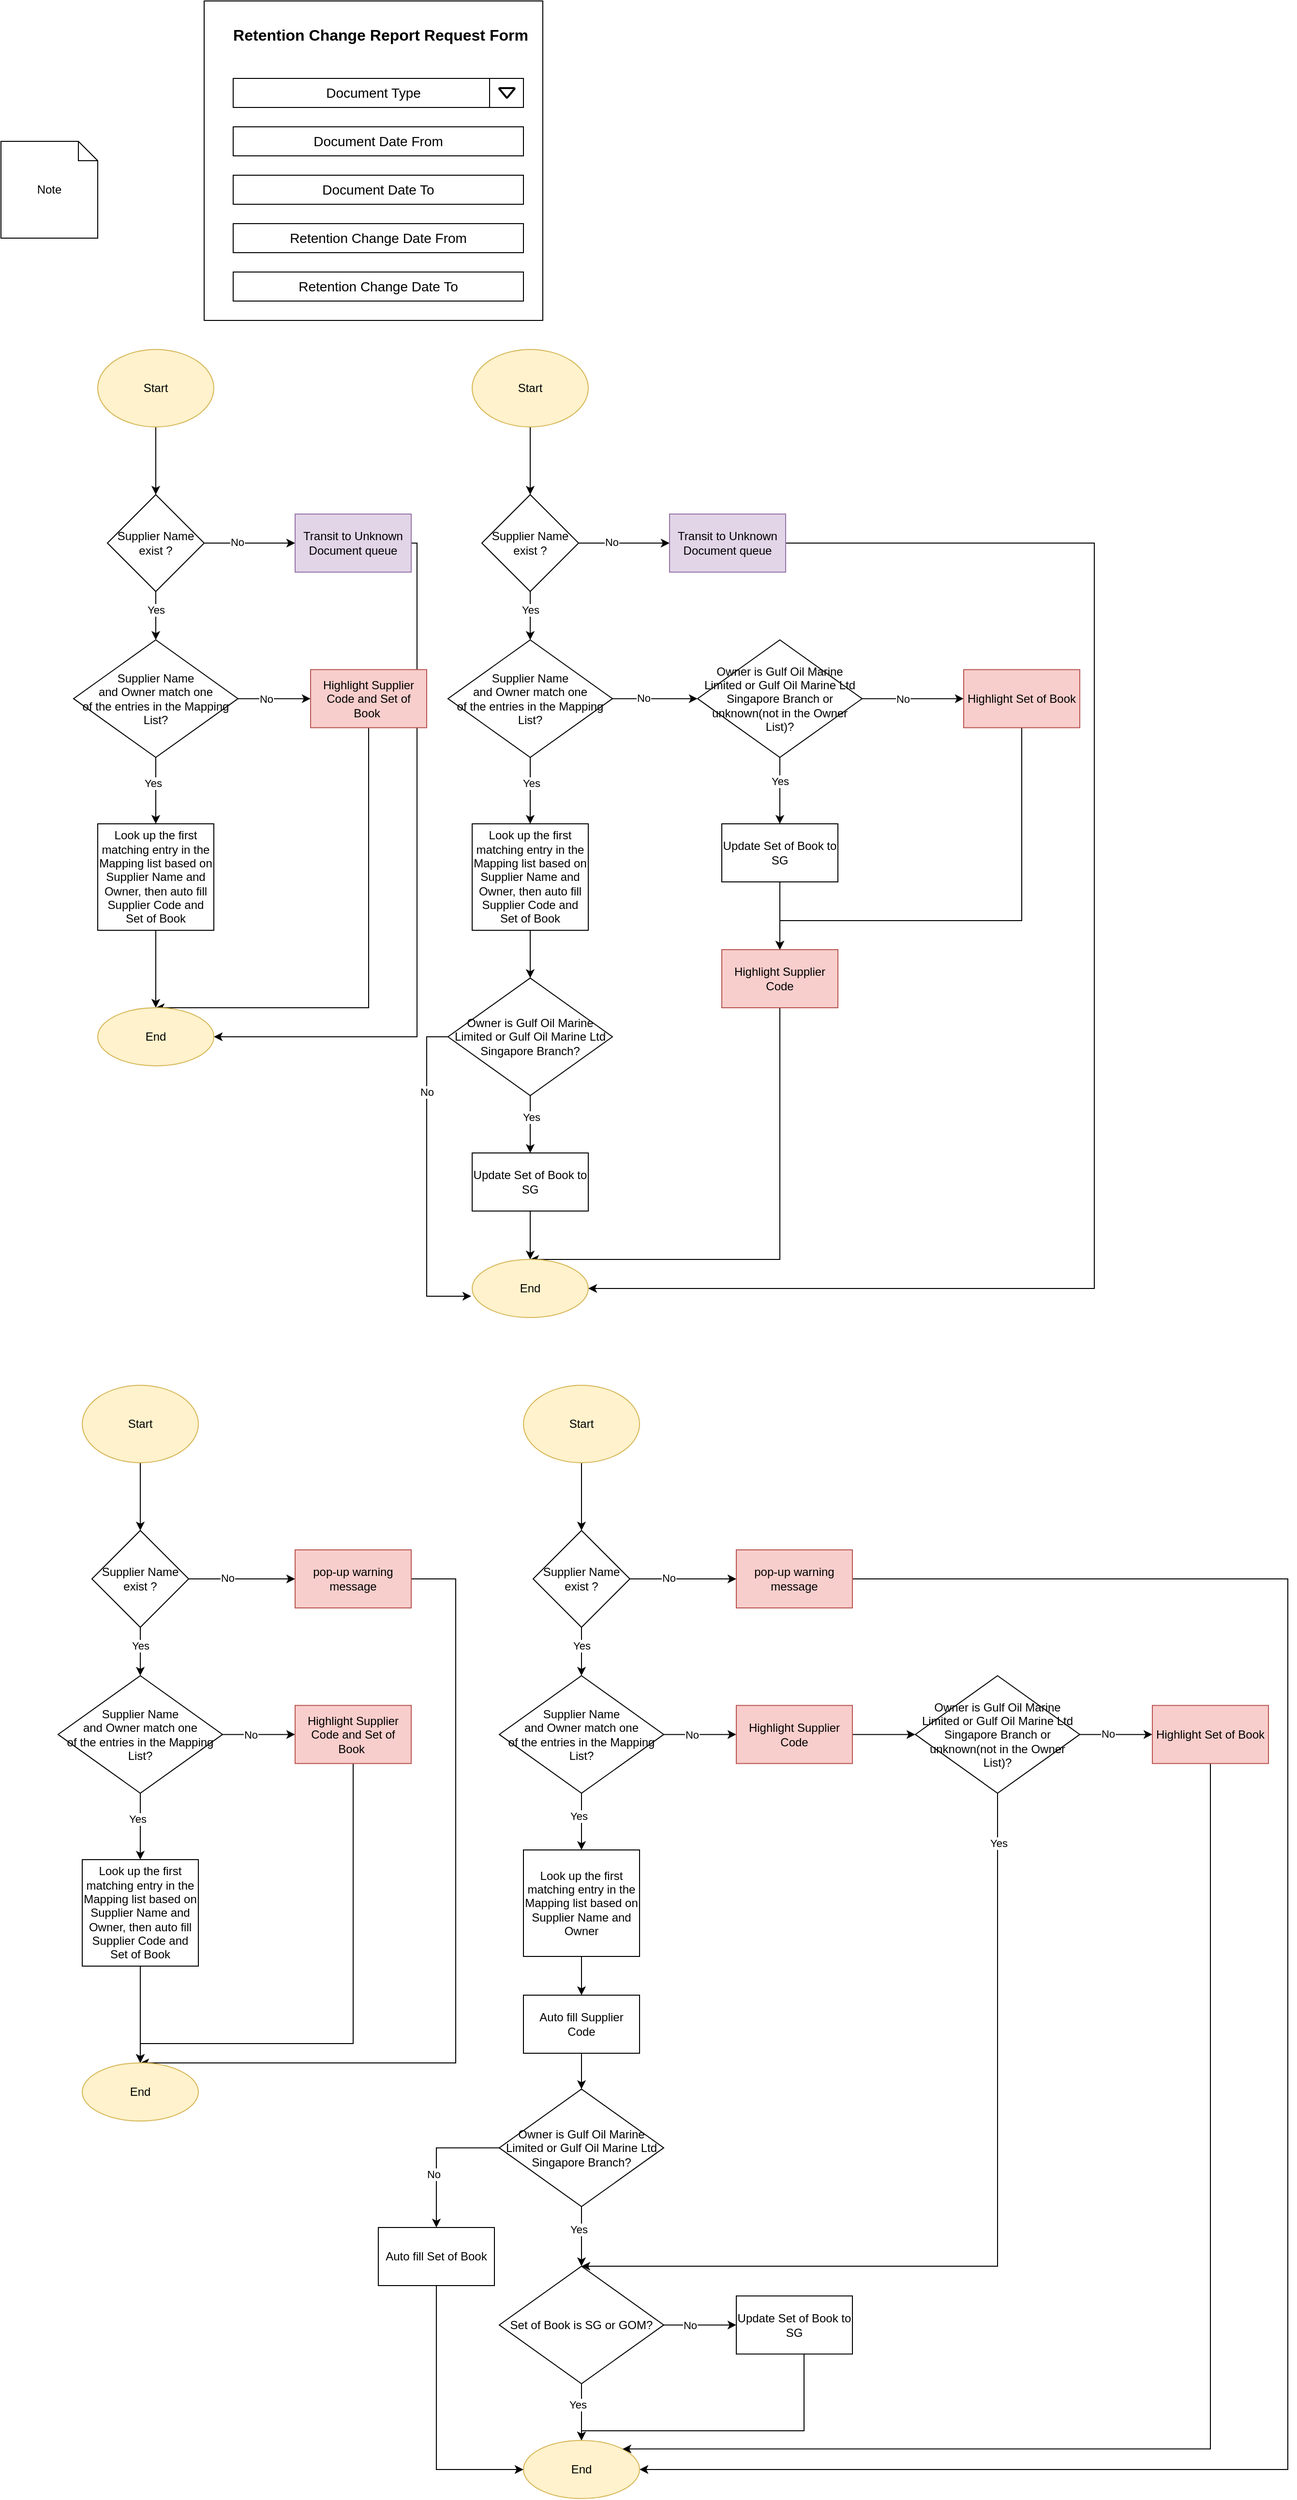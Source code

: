 <mxfile version="17.1.3" type="github">
  <diagram id="17ynz9xK-wG3ZcKPY0hF" name="Page-1">
    <mxGraphModel dx="868" dy="426" grid="1" gridSize="10" guides="1" tooltips="1" connect="1" arrows="1" fold="1" page="1" pageScale="1" pageWidth="827" pageHeight="1169" math="0" shadow="0">
      <root>
        <mxCell id="0" />
        <mxCell id="1" parent="0" />
        <mxCell id="5bHetLIwj-x24RkYb5Xe-1" value="" style="rounded=0;whiteSpace=wrap;html=1;" parent="1" vertex="1">
          <mxGeometry x="210" y="60" width="350" height="330" as="geometry" />
        </mxCell>
        <mxCell id="5bHetLIwj-x24RkYb5Xe-2" value="&lt;b&gt;&lt;font style=&quot;font-size: 16px&quot;&gt;Retention Change Report Request Form&lt;/font&gt;&lt;/b&gt;" style="text;html=1;strokeColor=none;fillColor=none;align=center;verticalAlign=middle;whiteSpace=wrap;rounded=0;" parent="1" vertex="1">
          <mxGeometry x="230" y="80" width="325" height="30" as="geometry" />
        </mxCell>
        <mxCell id="5bHetLIwj-x24RkYb5Xe-5" value="" style="rounded=0;whiteSpace=wrap;html=1;" parent="1" vertex="1">
          <mxGeometry x="240" y="140" width="300" height="30" as="geometry" />
        </mxCell>
        <mxCell id="5bHetLIwj-x24RkYb5Xe-6" value="" style="strokeWidth=2;html=1;shape=mxgraph.flowchart.merge_or_storage;whiteSpace=wrap;" parent="1" vertex="1">
          <mxGeometry x="515" y="150" width="15.84" height="10" as="geometry" />
        </mxCell>
        <mxCell id="5bHetLIwj-x24RkYb5Xe-8" value="Note" style="shape=note;size=20;whiteSpace=wrap;html=1;" parent="1" vertex="1">
          <mxGeometry y="205" width="100" height="100" as="geometry" />
        </mxCell>
        <mxCell id="5bHetLIwj-x24RkYb5Xe-10" value="" style="line;strokeWidth=1;direction=south;html=1;" parent="1" vertex="1">
          <mxGeometry x="500" y="140" width="10" height="30" as="geometry" />
        </mxCell>
        <mxCell id="5bHetLIwj-x24RkYb5Xe-12" value="&lt;font style=&quot;font-size: 14px&quot;&gt;Document Type&lt;/font&gt;" style="text;html=1;strokeColor=none;fillColor=none;align=center;verticalAlign=middle;whiteSpace=wrap;rounded=0;" parent="1" vertex="1">
          <mxGeometry x="325" y="140" width="120" height="30" as="geometry" />
        </mxCell>
        <mxCell id="5bHetLIwj-x24RkYb5Xe-13" value="&lt;font style=&quot;font-size: 14px&quot;&gt;Document Date From&lt;/font&gt;" style="rounded=0;whiteSpace=wrap;html=1;" parent="1" vertex="1">
          <mxGeometry x="240" y="190" width="300" height="30" as="geometry" />
        </mxCell>
        <mxCell id="5bHetLIwj-x24RkYb5Xe-15" value="&lt;font style=&quot;font-size: 14px&quot;&gt;Document Date To&lt;/font&gt;" style="rounded=0;whiteSpace=wrap;html=1;" parent="1" vertex="1">
          <mxGeometry x="240" y="240" width="300" height="30" as="geometry" />
        </mxCell>
        <mxCell id="5bHetLIwj-x24RkYb5Xe-17" value="&lt;font style=&quot;font-size: 14px&quot;&gt;Retention Change Date From&lt;/font&gt;" style="rounded=0;whiteSpace=wrap;html=1;" parent="1" vertex="1">
          <mxGeometry x="240" y="290" width="300" height="30" as="geometry" />
        </mxCell>
        <mxCell id="5bHetLIwj-x24RkYb5Xe-19" value="&lt;font style=&quot;font-size: 14px&quot;&gt;Retention Change Date To&lt;/font&gt;" style="rounded=0;whiteSpace=wrap;html=1;" parent="1" vertex="1">
          <mxGeometry x="240" y="340" width="300" height="30" as="geometry" />
        </mxCell>
        <mxCell id="NEzJr4G5pcf-ht8TO3Kb-11" value="" style="edgeStyle=orthogonalEdgeStyle;rounded=0;orthogonalLoop=1;jettySize=auto;html=1;" edge="1" parent="1" source="NEzJr4G5pcf-ht8TO3Kb-1" target="NEzJr4G5pcf-ht8TO3Kb-10">
          <mxGeometry relative="1" as="geometry" />
        </mxCell>
        <mxCell id="NEzJr4G5pcf-ht8TO3Kb-12" value="No" style="edgeLabel;html=1;align=center;verticalAlign=middle;resizable=0;points=[];" vertex="1" connectable="0" parent="NEzJr4G5pcf-ht8TO3Kb-11">
          <mxGeometry x="-0.277" y="1" relative="1" as="geometry">
            <mxPoint as="offset" />
          </mxGeometry>
        </mxCell>
        <mxCell id="NEzJr4G5pcf-ht8TO3Kb-17" value="" style="edgeStyle=orthogonalEdgeStyle;rounded=0;orthogonalLoop=1;jettySize=auto;html=1;" edge="1" parent="1" source="NEzJr4G5pcf-ht8TO3Kb-1" target="NEzJr4G5pcf-ht8TO3Kb-16">
          <mxGeometry relative="1" as="geometry" />
        </mxCell>
        <mxCell id="NEzJr4G5pcf-ht8TO3Kb-18" value="Yes" style="edgeLabel;html=1;align=center;verticalAlign=middle;resizable=0;points=[];" vertex="1" connectable="0" parent="NEzJr4G5pcf-ht8TO3Kb-17">
          <mxGeometry x="-0.25" relative="1" as="geometry">
            <mxPoint as="offset" />
          </mxGeometry>
        </mxCell>
        <mxCell id="NEzJr4G5pcf-ht8TO3Kb-1" value="Supplier Name exist ?" style="rhombus;whiteSpace=wrap;html=1;" vertex="1" parent="1">
          <mxGeometry x="110" y="570" width="100" height="100" as="geometry" />
        </mxCell>
        <mxCell id="NEzJr4G5pcf-ht8TO3Kb-259" style="edgeStyle=orthogonalEdgeStyle;rounded=0;orthogonalLoop=1;jettySize=auto;html=1;exitX=1;exitY=0.5;exitDx=0;exitDy=0;entryX=1;entryY=0.5;entryDx=0;entryDy=0;" edge="1" parent="1" source="NEzJr4G5pcf-ht8TO3Kb-10" target="NEzJr4G5pcf-ht8TO3Kb-25">
          <mxGeometry relative="1" as="geometry">
            <Array as="points">
              <mxPoint x="430" y="620" />
              <mxPoint x="430" y="1130" />
            </Array>
          </mxGeometry>
        </mxCell>
        <mxCell id="NEzJr4G5pcf-ht8TO3Kb-10" value="Transit to Unknown Document queue" style="whiteSpace=wrap;html=1;fillColor=#e1d5e7;strokeColor=#9673a6;" vertex="1" parent="1">
          <mxGeometry x="304" y="590" width="120" height="60" as="geometry" />
        </mxCell>
        <mxCell id="NEzJr4G5pcf-ht8TO3Kb-14" style="edgeStyle=orthogonalEdgeStyle;rounded=0;orthogonalLoop=1;jettySize=auto;html=1;entryX=0.5;entryY=0;entryDx=0;entryDy=0;" edge="1" parent="1" source="NEzJr4G5pcf-ht8TO3Kb-13" target="NEzJr4G5pcf-ht8TO3Kb-1">
          <mxGeometry relative="1" as="geometry" />
        </mxCell>
        <mxCell id="NEzJr4G5pcf-ht8TO3Kb-13" value="Start" style="ellipse;whiteSpace=wrap;html=1;fillColor=#fff2cc;strokeColor=#d6b656;" vertex="1" parent="1">
          <mxGeometry x="100" y="420" width="120" height="80" as="geometry" />
        </mxCell>
        <mxCell id="NEzJr4G5pcf-ht8TO3Kb-20" value="" style="edgeStyle=orthogonalEdgeStyle;rounded=0;orthogonalLoop=1;jettySize=auto;html=1;" edge="1" parent="1" source="NEzJr4G5pcf-ht8TO3Kb-16" target="NEzJr4G5pcf-ht8TO3Kb-19">
          <mxGeometry relative="1" as="geometry" />
        </mxCell>
        <mxCell id="NEzJr4G5pcf-ht8TO3Kb-21" value="Yes" style="edgeLabel;html=1;align=center;verticalAlign=middle;resizable=0;points=[];" vertex="1" connectable="0" parent="NEzJr4G5pcf-ht8TO3Kb-20">
          <mxGeometry x="-0.22" y="-3" relative="1" as="geometry">
            <mxPoint as="offset" />
          </mxGeometry>
        </mxCell>
        <mxCell id="NEzJr4G5pcf-ht8TO3Kb-23" value="" style="edgeStyle=orthogonalEdgeStyle;rounded=0;orthogonalLoop=1;jettySize=auto;html=1;" edge="1" parent="1" source="NEzJr4G5pcf-ht8TO3Kb-16" target="NEzJr4G5pcf-ht8TO3Kb-22">
          <mxGeometry relative="1" as="geometry" />
        </mxCell>
        <mxCell id="NEzJr4G5pcf-ht8TO3Kb-24" value="No" style="edgeLabel;html=1;align=center;verticalAlign=middle;resizable=0;points=[];" vertex="1" connectable="0" parent="NEzJr4G5pcf-ht8TO3Kb-23">
          <mxGeometry x="-0.244" relative="1" as="geometry">
            <mxPoint as="offset" />
          </mxGeometry>
        </mxCell>
        <mxCell id="NEzJr4G5pcf-ht8TO3Kb-16" value="Supplier Name &lt;br&gt;and Owner match one &lt;br&gt;of the entries in the Mapping List?" style="rhombus;whiteSpace=wrap;html=1;" vertex="1" parent="1">
          <mxGeometry x="75" y="720" width="170" height="121.43" as="geometry" />
        </mxCell>
        <mxCell id="NEzJr4G5pcf-ht8TO3Kb-26" value="" style="edgeStyle=orthogonalEdgeStyle;rounded=0;orthogonalLoop=1;jettySize=auto;html=1;" edge="1" parent="1" source="NEzJr4G5pcf-ht8TO3Kb-19" target="NEzJr4G5pcf-ht8TO3Kb-25">
          <mxGeometry relative="1" as="geometry" />
        </mxCell>
        <mxCell id="NEzJr4G5pcf-ht8TO3Kb-19" value="Look up the first matching entry in the Mapping list based on Supplier Name and Owner, then auto fill Supplier Code and Set of Book" style="whiteSpace=wrap;html=1;" vertex="1" parent="1">
          <mxGeometry x="100" y="910" width="120" height="110" as="geometry" />
        </mxCell>
        <mxCell id="NEzJr4G5pcf-ht8TO3Kb-28" style="edgeStyle=orthogonalEdgeStyle;rounded=0;orthogonalLoop=1;jettySize=auto;html=1;exitX=0.5;exitY=1;exitDx=0;exitDy=0;entryX=0.5;entryY=0;entryDx=0;entryDy=0;" edge="1" parent="1" source="NEzJr4G5pcf-ht8TO3Kb-22" target="NEzJr4G5pcf-ht8TO3Kb-25">
          <mxGeometry relative="1" as="geometry">
            <Array as="points">
              <mxPoint x="380" y="1100" />
            </Array>
          </mxGeometry>
        </mxCell>
        <mxCell id="NEzJr4G5pcf-ht8TO3Kb-22" value="Highlight Supplier Code and Set of Book&amp;nbsp;" style="whiteSpace=wrap;html=1;fillColor=#f8cecc;strokeColor=#b85450;" vertex="1" parent="1">
          <mxGeometry x="320" y="750.71" width="120" height="60" as="geometry" />
        </mxCell>
        <mxCell id="NEzJr4G5pcf-ht8TO3Kb-25" value="End" style="ellipse;whiteSpace=wrap;html=1;fillColor=#fff2cc;strokeColor=#d6b656;" vertex="1" parent="1">
          <mxGeometry x="100" y="1100" width="120" height="60" as="geometry" />
        </mxCell>
        <mxCell id="NEzJr4G5pcf-ht8TO3Kb-66" value="" style="edgeStyle=orthogonalEdgeStyle;rounded=0;orthogonalLoop=1;jettySize=auto;html=1;" edge="1" parent="1" source="NEzJr4G5pcf-ht8TO3Kb-70" target="NEzJr4G5pcf-ht8TO3Kb-72">
          <mxGeometry relative="1" as="geometry" />
        </mxCell>
        <mxCell id="NEzJr4G5pcf-ht8TO3Kb-67" value="No" style="edgeLabel;html=1;align=center;verticalAlign=middle;resizable=0;points=[];" vertex="1" connectable="0" parent="NEzJr4G5pcf-ht8TO3Kb-66">
          <mxGeometry x="-0.277" y="1" relative="1" as="geometry">
            <mxPoint as="offset" />
          </mxGeometry>
        </mxCell>
        <mxCell id="NEzJr4G5pcf-ht8TO3Kb-68" value="" style="edgeStyle=orthogonalEdgeStyle;rounded=0;orthogonalLoop=1;jettySize=auto;html=1;" edge="1" parent="1" source="NEzJr4G5pcf-ht8TO3Kb-70" target="NEzJr4G5pcf-ht8TO3Kb-79">
          <mxGeometry relative="1" as="geometry" />
        </mxCell>
        <mxCell id="NEzJr4G5pcf-ht8TO3Kb-69" value="Yes" style="edgeLabel;html=1;align=center;verticalAlign=middle;resizable=0;points=[];" vertex="1" connectable="0" parent="NEzJr4G5pcf-ht8TO3Kb-68">
          <mxGeometry x="-0.25" relative="1" as="geometry">
            <mxPoint as="offset" />
          </mxGeometry>
        </mxCell>
        <mxCell id="NEzJr4G5pcf-ht8TO3Kb-70" value="Supplier Name exist ?" style="rhombus;whiteSpace=wrap;html=1;" vertex="1" parent="1">
          <mxGeometry x="497" y="570" width="100" height="100" as="geometry" />
        </mxCell>
        <mxCell id="NEzJr4G5pcf-ht8TO3Kb-258" style="edgeStyle=orthogonalEdgeStyle;rounded=0;orthogonalLoop=1;jettySize=auto;html=1;entryX=1;entryY=0.5;entryDx=0;entryDy=0;" edge="1" parent="1" source="NEzJr4G5pcf-ht8TO3Kb-72" target="NEzJr4G5pcf-ht8TO3Kb-118">
          <mxGeometry relative="1" as="geometry">
            <Array as="points">
              <mxPoint x="1130" y="620" />
              <mxPoint x="1130" y="1390" />
            </Array>
          </mxGeometry>
        </mxCell>
        <mxCell id="NEzJr4G5pcf-ht8TO3Kb-72" value="Transit to Unknown Document queue" style="whiteSpace=wrap;html=1;fillColor=#e1d5e7;strokeColor=#9673a6;" vertex="1" parent="1">
          <mxGeometry x="691" y="590" width="120" height="60" as="geometry" />
        </mxCell>
        <mxCell id="NEzJr4G5pcf-ht8TO3Kb-73" style="edgeStyle=orthogonalEdgeStyle;rounded=0;orthogonalLoop=1;jettySize=auto;html=1;entryX=0.5;entryY=0;entryDx=0;entryDy=0;" edge="1" parent="1" source="NEzJr4G5pcf-ht8TO3Kb-74" target="NEzJr4G5pcf-ht8TO3Kb-70">
          <mxGeometry relative="1" as="geometry" />
        </mxCell>
        <mxCell id="NEzJr4G5pcf-ht8TO3Kb-74" value="Start" style="ellipse;whiteSpace=wrap;html=1;fillColor=#fff2cc;strokeColor=#d6b656;" vertex="1" parent="1">
          <mxGeometry x="487" y="420" width="120" height="80" as="geometry" />
        </mxCell>
        <mxCell id="NEzJr4G5pcf-ht8TO3Kb-95" value="" style="edgeStyle=orthogonalEdgeStyle;rounded=0;orthogonalLoop=1;jettySize=auto;html=1;entryX=0.5;entryY=0;entryDx=0;entryDy=0;" edge="1" parent="1" source="NEzJr4G5pcf-ht8TO3Kb-79" target="NEzJr4G5pcf-ht8TO3Kb-97">
          <mxGeometry relative="1" as="geometry">
            <mxPoint x="547" y="899.285" as="targetPoint" />
          </mxGeometry>
        </mxCell>
        <mxCell id="NEzJr4G5pcf-ht8TO3Kb-96" value="Yes" style="edgeLabel;html=1;align=center;verticalAlign=middle;resizable=0;points=[];" vertex="1" connectable="0" parent="NEzJr4G5pcf-ht8TO3Kb-95">
          <mxGeometry x="-0.226" y="1" relative="1" as="geometry">
            <mxPoint as="offset" />
          </mxGeometry>
        </mxCell>
        <mxCell id="NEzJr4G5pcf-ht8TO3Kb-110" value="" style="edgeStyle=orthogonalEdgeStyle;rounded=0;orthogonalLoop=1;jettySize=auto;html=1;" edge="1" parent="1" source="NEzJr4G5pcf-ht8TO3Kb-79" target="NEzJr4G5pcf-ht8TO3Kb-109">
          <mxGeometry relative="1" as="geometry" />
        </mxCell>
        <mxCell id="NEzJr4G5pcf-ht8TO3Kb-111" value="No" style="edgeLabel;html=1;align=center;verticalAlign=middle;resizable=0;points=[];" vertex="1" connectable="0" parent="NEzJr4G5pcf-ht8TO3Kb-110">
          <mxGeometry x="-0.273" y="1" relative="1" as="geometry">
            <mxPoint as="offset" />
          </mxGeometry>
        </mxCell>
        <mxCell id="NEzJr4G5pcf-ht8TO3Kb-79" value="Supplier Name &lt;br&gt;and Owner match one &lt;br&gt;of the entries in the Mapping List?" style="rhombus;whiteSpace=wrap;html=1;" vertex="1" parent="1">
          <mxGeometry x="462" y="720" width="170" height="121.43" as="geometry" />
        </mxCell>
        <mxCell id="NEzJr4G5pcf-ht8TO3Kb-90" style="edgeStyle=orthogonalEdgeStyle;rounded=0;orthogonalLoop=1;jettySize=auto;html=1;exitX=0.5;exitY=1;exitDx=0;exitDy=0;entryX=0.5;entryY=0;entryDx=0;entryDy=0;" edge="1" parent="1" source="NEzJr4G5pcf-ht8TO3Kb-86" target="NEzJr4G5pcf-ht8TO3Kb-89">
          <mxGeometry relative="1" as="geometry" />
        </mxCell>
        <mxCell id="NEzJr4G5pcf-ht8TO3Kb-252" value="Yes" style="edgeLabel;html=1;align=center;verticalAlign=middle;resizable=0;points=[];" vertex="1" connectable="0" parent="NEzJr4G5pcf-ht8TO3Kb-90">
          <mxGeometry x="-0.238" y="1" relative="1" as="geometry">
            <mxPoint as="offset" />
          </mxGeometry>
        </mxCell>
        <mxCell id="NEzJr4G5pcf-ht8TO3Kb-256" style="edgeStyle=orthogonalEdgeStyle;rounded=0;orthogonalLoop=1;jettySize=auto;html=1;entryX=-0.008;entryY=0.633;entryDx=0;entryDy=0;entryPerimeter=0;" edge="1" parent="1" source="NEzJr4G5pcf-ht8TO3Kb-86" target="NEzJr4G5pcf-ht8TO3Kb-118">
          <mxGeometry relative="1" as="geometry">
            <Array as="points">
              <mxPoint x="440" y="1130" />
              <mxPoint x="440" y="1398" />
            </Array>
          </mxGeometry>
        </mxCell>
        <mxCell id="NEzJr4G5pcf-ht8TO3Kb-257" value="No" style="edgeLabel;html=1;align=center;verticalAlign=middle;resizable=0;points=[];" vertex="1" connectable="0" parent="NEzJr4G5pcf-ht8TO3Kb-256">
          <mxGeometry x="-0.53" relative="1" as="geometry">
            <mxPoint as="offset" />
          </mxGeometry>
        </mxCell>
        <mxCell id="NEzJr4G5pcf-ht8TO3Kb-86" value="Owner is Gulf Oil Marine Limited or Gulf Oil Marine Ltd Singapore Branch?" style="rhombus;whiteSpace=wrap;html=1;" vertex="1" parent="1">
          <mxGeometry x="462" y="1069.29" width="170" height="121.43" as="geometry" />
        </mxCell>
        <mxCell id="NEzJr4G5pcf-ht8TO3Kb-119" style="edgeStyle=orthogonalEdgeStyle;rounded=0;orthogonalLoop=1;jettySize=auto;html=1;entryX=0.5;entryY=0;entryDx=0;entryDy=0;" edge="1" parent="1" source="NEzJr4G5pcf-ht8TO3Kb-89" target="NEzJr4G5pcf-ht8TO3Kb-118">
          <mxGeometry relative="1" as="geometry" />
        </mxCell>
        <mxCell id="NEzJr4G5pcf-ht8TO3Kb-89" value="Update Set of Book to SG" style="rounded=0;whiteSpace=wrap;html=1;" vertex="1" parent="1">
          <mxGeometry x="487" y="1250" width="120" height="60" as="geometry" />
        </mxCell>
        <mxCell id="NEzJr4G5pcf-ht8TO3Kb-98" style="edgeStyle=orthogonalEdgeStyle;rounded=0;orthogonalLoop=1;jettySize=auto;html=1;exitX=0.5;exitY=1;exitDx=0;exitDy=0;entryX=0.5;entryY=0;entryDx=0;entryDy=0;" edge="1" parent="1" source="NEzJr4G5pcf-ht8TO3Kb-97" target="NEzJr4G5pcf-ht8TO3Kb-86">
          <mxGeometry relative="1" as="geometry" />
        </mxCell>
        <mxCell id="NEzJr4G5pcf-ht8TO3Kb-97" value="Look up the first matching entry in the Mapping list based on Supplier Name and Owner, then auto fill Supplier Code and Set of Book" style="whiteSpace=wrap;html=1;" vertex="1" parent="1">
          <mxGeometry x="487" y="910" width="120" height="110" as="geometry" />
        </mxCell>
        <mxCell id="NEzJr4G5pcf-ht8TO3Kb-115" value="" style="edgeStyle=orthogonalEdgeStyle;rounded=0;orthogonalLoop=1;jettySize=auto;html=1;" edge="1" parent="1" source="NEzJr4G5pcf-ht8TO3Kb-109" target="NEzJr4G5pcf-ht8TO3Kb-114">
          <mxGeometry relative="1" as="geometry" />
        </mxCell>
        <mxCell id="NEzJr4G5pcf-ht8TO3Kb-116" value="Yes" style="edgeLabel;html=1;align=center;verticalAlign=middle;resizable=0;points=[];" vertex="1" connectable="0" parent="NEzJr4G5pcf-ht8TO3Kb-115">
          <mxGeometry x="-0.304" relative="1" as="geometry">
            <mxPoint as="offset" />
          </mxGeometry>
        </mxCell>
        <mxCell id="NEzJr4G5pcf-ht8TO3Kb-123" value="" style="edgeStyle=orthogonalEdgeStyle;rounded=0;orthogonalLoop=1;jettySize=auto;html=1;" edge="1" parent="1" source="NEzJr4G5pcf-ht8TO3Kb-109" target="NEzJr4G5pcf-ht8TO3Kb-122">
          <mxGeometry relative="1" as="geometry" />
        </mxCell>
        <mxCell id="NEzJr4G5pcf-ht8TO3Kb-124" value="No" style="edgeLabel;html=1;align=center;verticalAlign=middle;resizable=0;points=[];" vertex="1" connectable="0" parent="NEzJr4G5pcf-ht8TO3Kb-123">
          <mxGeometry x="-0.2" relative="1" as="geometry">
            <mxPoint as="offset" />
          </mxGeometry>
        </mxCell>
        <mxCell id="NEzJr4G5pcf-ht8TO3Kb-109" value="Owner is Gulf Oil Marine Limited or Gulf Oil Marine Ltd Singapore Branch or unknown(not in the Owner List)?" style="rhombus;whiteSpace=wrap;html=1;" vertex="1" parent="1">
          <mxGeometry x="720" y="720" width="170" height="121.43" as="geometry" />
        </mxCell>
        <mxCell id="NEzJr4G5pcf-ht8TO3Kb-120" style="edgeStyle=orthogonalEdgeStyle;rounded=0;orthogonalLoop=1;jettySize=auto;html=1;entryX=0.5;entryY=0;entryDx=0;entryDy=0;" edge="1" parent="1" source="NEzJr4G5pcf-ht8TO3Kb-114" target="NEzJr4G5pcf-ht8TO3Kb-117">
          <mxGeometry relative="1" as="geometry" />
        </mxCell>
        <mxCell id="NEzJr4G5pcf-ht8TO3Kb-114" value="&lt;span&gt;Update Set of Book to SG&lt;/span&gt;" style="whiteSpace=wrap;html=1;" vertex="1" parent="1">
          <mxGeometry x="745" y="909.995" width="120" height="60" as="geometry" />
        </mxCell>
        <mxCell id="NEzJr4G5pcf-ht8TO3Kb-121" style="edgeStyle=orthogonalEdgeStyle;rounded=0;orthogonalLoop=1;jettySize=auto;html=1;exitX=0.5;exitY=1;exitDx=0;exitDy=0;entryX=0.5;entryY=0;entryDx=0;entryDy=0;" edge="1" parent="1" source="NEzJr4G5pcf-ht8TO3Kb-117" target="NEzJr4G5pcf-ht8TO3Kb-118">
          <mxGeometry relative="1" as="geometry">
            <Array as="points">
              <mxPoint x="805" y="1360" />
            </Array>
          </mxGeometry>
        </mxCell>
        <mxCell id="NEzJr4G5pcf-ht8TO3Kb-117" value="Highlight Supplier Code" style="whiteSpace=wrap;html=1;fillColor=#f8cecc;strokeColor=#b85450;" vertex="1" parent="1">
          <mxGeometry x="745" y="1040" width="120" height="60" as="geometry" />
        </mxCell>
        <mxCell id="NEzJr4G5pcf-ht8TO3Kb-118" value="End" style="ellipse;whiteSpace=wrap;html=1;fillColor=#fff2cc;strokeColor=#d6b656;" vertex="1" parent="1">
          <mxGeometry x="487" y="1360" width="120" height="60" as="geometry" />
        </mxCell>
        <mxCell id="NEzJr4G5pcf-ht8TO3Kb-125" style="edgeStyle=orthogonalEdgeStyle;rounded=0;orthogonalLoop=1;jettySize=auto;html=1;entryX=0.5;entryY=0;entryDx=0;entryDy=0;" edge="1" parent="1" source="NEzJr4G5pcf-ht8TO3Kb-122" target="NEzJr4G5pcf-ht8TO3Kb-117">
          <mxGeometry relative="1" as="geometry">
            <Array as="points">
              <mxPoint x="1055" y="1010" />
              <mxPoint x="805" y="1010" />
            </Array>
          </mxGeometry>
        </mxCell>
        <mxCell id="NEzJr4G5pcf-ht8TO3Kb-122" value="&lt;span&gt;Highlight Set of Book&lt;/span&gt;" style="whiteSpace=wrap;html=1;fillColor=#f8cecc;strokeColor=#b85450;" vertex="1" parent="1">
          <mxGeometry x="995" y="750.715" width="120" height="60" as="geometry" />
        </mxCell>
        <mxCell id="NEzJr4G5pcf-ht8TO3Kb-145" value="" style="edgeStyle=orthogonalEdgeStyle;rounded=0;orthogonalLoop=1;jettySize=auto;html=1;" edge="1" parent="1" source="NEzJr4G5pcf-ht8TO3Kb-149" target="NEzJr4G5pcf-ht8TO3Kb-151">
          <mxGeometry relative="1" as="geometry" />
        </mxCell>
        <mxCell id="NEzJr4G5pcf-ht8TO3Kb-146" value="No" style="edgeLabel;html=1;align=center;verticalAlign=middle;resizable=0;points=[];" vertex="1" connectable="0" parent="NEzJr4G5pcf-ht8TO3Kb-145">
          <mxGeometry x="-0.277" y="1" relative="1" as="geometry">
            <mxPoint as="offset" />
          </mxGeometry>
        </mxCell>
        <mxCell id="NEzJr4G5pcf-ht8TO3Kb-147" value="" style="edgeStyle=orthogonalEdgeStyle;rounded=0;orthogonalLoop=1;jettySize=auto;html=1;" edge="1" parent="1" source="NEzJr4G5pcf-ht8TO3Kb-149" target="NEzJr4G5pcf-ht8TO3Kb-158">
          <mxGeometry relative="1" as="geometry" />
        </mxCell>
        <mxCell id="NEzJr4G5pcf-ht8TO3Kb-148" value="Yes" style="edgeLabel;html=1;align=center;verticalAlign=middle;resizable=0;points=[];" vertex="1" connectable="0" parent="NEzJr4G5pcf-ht8TO3Kb-147">
          <mxGeometry x="-0.25" relative="1" as="geometry">
            <mxPoint as="offset" />
          </mxGeometry>
        </mxCell>
        <mxCell id="NEzJr4G5pcf-ht8TO3Kb-149" value="Supplier Name exist ?" style="rhombus;whiteSpace=wrap;html=1;" vertex="1" parent="1">
          <mxGeometry x="94" y="1640" width="100" height="100" as="geometry" />
        </mxCell>
        <mxCell id="NEzJr4G5pcf-ht8TO3Kb-165" style="edgeStyle=orthogonalEdgeStyle;rounded=0;orthogonalLoop=1;jettySize=auto;html=1;exitX=1;exitY=0.5;exitDx=0;exitDy=0;entryX=0.5;entryY=0;entryDx=0;entryDy=0;" edge="1" parent="1" source="NEzJr4G5pcf-ht8TO3Kb-151" target="NEzJr4G5pcf-ht8TO3Kb-163">
          <mxGeometry relative="1" as="geometry">
            <Array as="points">
              <mxPoint x="470" y="1690" />
              <mxPoint x="470" y="2190" />
            </Array>
          </mxGeometry>
        </mxCell>
        <mxCell id="NEzJr4G5pcf-ht8TO3Kb-151" value="pop-up warning message" style="whiteSpace=wrap;html=1;fillColor=#f8cecc;strokeColor=#b85450;" vertex="1" parent="1">
          <mxGeometry x="304" y="1660" width="120" height="60" as="geometry" />
        </mxCell>
        <mxCell id="NEzJr4G5pcf-ht8TO3Kb-152" style="edgeStyle=orthogonalEdgeStyle;rounded=0;orthogonalLoop=1;jettySize=auto;html=1;entryX=0.5;entryY=0;entryDx=0;entryDy=0;" edge="1" parent="1" source="NEzJr4G5pcf-ht8TO3Kb-153" target="NEzJr4G5pcf-ht8TO3Kb-149">
          <mxGeometry relative="1" as="geometry" />
        </mxCell>
        <mxCell id="NEzJr4G5pcf-ht8TO3Kb-153" value="Start" style="ellipse;whiteSpace=wrap;html=1;fillColor=#fff2cc;strokeColor=#d6b656;" vertex="1" parent="1">
          <mxGeometry x="84" y="1490" width="120" height="80" as="geometry" />
        </mxCell>
        <mxCell id="NEzJr4G5pcf-ht8TO3Kb-154" value="" style="edgeStyle=orthogonalEdgeStyle;rounded=0;orthogonalLoop=1;jettySize=auto;html=1;" edge="1" parent="1" source="NEzJr4G5pcf-ht8TO3Kb-158" target="NEzJr4G5pcf-ht8TO3Kb-160">
          <mxGeometry relative="1" as="geometry" />
        </mxCell>
        <mxCell id="NEzJr4G5pcf-ht8TO3Kb-155" value="Yes" style="edgeLabel;html=1;align=center;verticalAlign=middle;resizable=0;points=[];" vertex="1" connectable="0" parent="NEzJr4G5pcf-ht8TO3Kb-154">
          <mxGeometry x="-0.22" y="-3" relative="1" as="geometry">
            <mxPoint as="offset" />
          </mxGeometry>
        </mxCell>
        <mxCell id="NEzJr4G5pcf-ht8TO3Kb-156" value="" style="edgeStyle=orthogonalEdgeStyle;rounded=0;orthogonalLoop=1;jettySize=auto;html=1;" edge="1" parent="1" source="NEzJr4G5pcf-ht8TO3Kb-158" target="NEzJr4G5pcf-ht8TO3Kb-162">
          <mxGeometry relative="1" as="geometry" />
        </mxCell>
        <mxCell id="NEzJr4G5pcf-ht8TO3Kb-157" value="No" style="edgeLabel;html=1;align=center;verticalAlign=middle;resizable=0;points=[];" vertex="1" connectable="0" parent="NEzJr4G5pcf-ht8TO3Kb-156">
          <mxGeometry x="-0.244" relative="1" as="geometry">
            <mxPoint as="offset" />
          </mxGeometry>
        </mxCell>
        <mxCell id="NEzJr4G5pcf-ht8TO3Kb-158" value="Supplier Name &lt;br&gt;and Owner match one &lt;br&gt;of the entries in the Mapping List?" style="rhombus;whiteSpace=wrap;html=1;" vertex="1" parent="1">
          <mxGeometry x="59" y="1790" width="170" height="121.43" as="geometry" />
        </mxCell>
        <mxCell id="NEzJr4G5pcf-ht8TO3Kb-159" value="" style="edgeStyle=orthogonalEdgeStyle;rounded=0;orthogonalLoop=1;jettySize=auto;html=1;" edge="1" parent="1" source="NEzJr4G5pcf-ht8TO3Kb-160" target="NEzJr4G5pcf-ht8TO3Kb-163">
          <mxGeometry relative="1" as="geometry" />
        </mxCell>
        <mxCell id="NEzJr4G5pcf-ht8TO3Kb-160" value="Look up the first matching entry in the Mapping list based on Supplier Name and Owner, then auto fill Supplier Code and Set of Book" style="whiteSpace=wrap;html=1;" vertex="1" parent="1">
          <mxGeometry x="84" y="1980" width="120" height="110" as="geometry" />
        </mxCell>
        <mxCell id="NEzJr4G5pcf-ht8TO3Kb-161" style="edgeStyle=orthogonalEdgeStyle;rounded=0;orthogonalLoop=1;jettySize=auto;html=1;exitX=0.5;exitY=1;exitDx=0;exitDy=0;entryX=0.5;entryY=0;entryDx=0;entryDy=0;" edge="1" parent="1" source="NEzJr4G5pcf-ht8TO3Kb-162" target="NEzJr4G5pcf-ht8TO3Kb-163">
          <mxGeometry relative="1" as="geometry">
            <Array as="points">
              <mxPoint x="364" y="2170" />
              <mxPoint x="144" y="2170" />
            </Array>
          </mxGeometry>
        </mxCell>
        <mxCell id="NEzJr4G5pcf-ht8TO3Kb-162" value="Highlight Supplier Code and Set of Book&amp;nbsp;" style="whiteSpace=wrap;html=1;fillColor=#f8cecc;strokeColor=#b85450;" vertex="1" parent="1">
          <mxGeometry x="304" y="1820.71" width="120" height="60" as="geometry" />
        </mxCell>
        <mxCell id="NEzJr4G5pcf-ht8TO3Kb-163" value="End" style="ellipse;whiteSpace=wrap;html=1;fillColor=#fff2cc;strokeColor=#d6b656;" vertex="1" parent="1">
          <mxGeometry x="84" y="2190" width="120" height="60" as="geometry" />
        </mxCell>
        <mxCell id="NEzJr4G5pcf-ht8TO3Kb-185" value="" style="edgeStyle=orthogonalEdgeStyle;rounded=0;orthogonalLoop=1;jettySize=auto;html=1;" edge="1" parent="1" source="NEzJr4G5pcf-ht8TO3Kb-189" target="NEzJr4G5pcf-ht8TO3Kb-191">
          <mxGeometry relative="1" as="geometry" />
        </mxCell>
        <mxCell id="NEzJr4G5pcf-ht8TO3Kb-186" value="No" style="edgeLabel;html=1;align=center;verticalAlign=middle;resizable=0;points=[];" vertex="1" connectable="0" parent="NEzJr4G5pcf-ht8TO3Kb-185">
          <mxGeometry x="-0.277" y="1" relative="1" as="geometry">
            <mxPoint as="offset" />
          </mxGeometry>
        </mxCell>
        <mxCell id="NEzJr4G5pcf-ht8TO3Kb-187" value="" style="edgeStyle=orthogonalEdgeStyle;rounded=0;orthogonalLoop=1;jettySize=auto;html=1;" edge="1" parent="1" source="NEzJr4G5pcf-ht8TO3Kb-189" target="NEzJr4G5pcf-ht8TO3Kb-198">
          <mxGeometry relative="1" as="geometry" />
        </mxCell>
        <mxCell id="NEzJr4G5pcf-ht8TO3Kb-188" value="Yes" style="edgeLabel;html=1;align=center;verticalAlign=middle;resizable=0;points=[];" vertex="1" connectable="0" parent="NEzJr4G5pcf-ht8TO3Kb-187">
          <mxGeometry x="-0.25" relative="1" as="geometry">
            <mxPoint as="offset" />
          </mxGeometry>
        </mxCell>
        <mxCell id="NEzJr4G5pcf-ht8TO3Kb-189" value="Supplier Name exist ?" style="rhombus;whiteSpace=wrap;html=1;" vertex="1" parent="1">
          <mxGeometry x="550" y="1640" width="100" height="100" as="geometry" />
        </mxCell>
        <mxCell id="NEzJr4G5pcf-ht8TO3Kb-251" style="edgeStyle=orthogonalEdgeStyle;rounded=0;orthogonalLoop=1;jettySize=auto;html=1;entryX=1;entryY=0.5;entryDx=0;entryDy=0;" edge="1" parent="1" source="NEzJr4G5pcf-ht8TO3Kb-191" target="NEzJr4G5pcf-ht8TO3Kb-242">
          <mxGeometry relative="1" as="geometry">
            <Array as="points">
              <mxPoint x="1330" y="1690" />
              <mxPoint x="1330" y="2610" />
            </Array>
          </mxGeometry>
        </mxCell>
        <mxCell id="NEzJr4G5pcf-ht8TO3Kb-191" value="pop-up warning message" style="whiteSpace=wrap;html=1;fillColor=#f8cecc;strokeColor=#b85450;" vertex="1" parent="1">
          <mxGeometry x="760" y="1660" width="120" height="60" as="geometry" />
        </mxCell>
        <mxCell id="NEzJr4G5pcf-ht8TO3Kb-192" style="edgeStyle=orthogonalEdgeStyle;rounded=0;orthogonalLoop=1;jettySize=auto;html=1;entryX=0.5;entryY=0;entryDx=0;entryDy=0;" edge="1" parent="1" source="NEzJr4G5pcf-ht8TO3Kb-193" target="NEzJr4G5pcf-ht8TO3Kb-189">
          <mxGeometry relative="1" as="geometry" />
        </mxCell>
        <mxCell id="NEzJr4G5pcf-ht8TO3Kb-193" value="Start" style="ellipse;whiteSpace=wrap;html=1;fillColor=#fff2cc;strokeColor=#d6b656;" vertex="1" parent="1">
          <mxGeometry x="540" y="1490" width="120" height="80" as="geometry" />
        </mxCell>
        <mxCell id="NEzJr4G5pcf-ht8TO3Kb-194" value="" style="edgeStyle=orthogonalEdgeStyle;rounded=0;orthogonalLoop=1;jettySize=auto;html=1;" edge="1" parent="1" source="NEzJr4G5pcf-ht8TO3Kb-198" target="NEzJr4G5pcf-ht8TO3Kb-200">
          <mxGeometry relative="1" as="geometry" />
        </mxCell>
        <mxCell id="NEzJr4G5pcf-ht8TO3Kb-195" value="Yes" style="edgeLabel;html=1;align=center;verticalAlign=middle;resizable=0;points=[];" vertex="1" connectable="0" parent="NEzJr4G5pcf-ht8TO3Kb-194">
          <mxGeometry x="-0.22" y="-3" relative="1" as="geometry">
            <mxPoint as="offset" />
          </mxGeometry>
        </mxCell>
        <mxCell id="NEzJr4G5pcf-ht8TO3Kb-196" value="" style="edgeStyle=orthogonalEdgeStyle;rounded=0;orthogonalLoop=1;jettySize=auto;html=1;entryX=0;entryY=0.5;entryDx=0;entryDy=0;" edge="1" parent="1" source="NEzJr4G5pcf-ht8TO3Kb-198" target="NEzJr4G5pcf-ht8TO3Kb-243">
          <mxGeometry relative="1" as="geometry">
            <mxPoint x="780" y="1850.705" as="targetPoint" />
          </mxGeometry>
        </mxCell>
        <mxCell id="NEzJr4G5pcf-ht8TO3Kb-197" value="No" style="edgeLabel;html=1;align=center;verticalAlign=middle;resizable=0;points=[];" vertex="1" connectable="0" parent="NEzJr4G5pcf-ht8TO3Kb-196">
          <mxGeometry x="-0.244" relative="1" as="geometry">
            <mxPoint as="offset" />
          </mxGeometry>
        </mxCell>
        <mxCell id="NEzJr4G5pcf-ht8TO3Kb-198" value="Supplier Name &lt;br&gt;and Owner match one &lt;br&gt;of the entries in the Mapping List?" style="rhombus;whiteSpace=wrap;html=1;" vertex="1" parent="1">
          <mxGeometry x="515" y="1790" width="170" height="121.43" as="geometry" />
        </mxCell>
        <mxCell id="NEzJr4G5pcf-ht8TO3Kb-240" style="edgeStyle=orthogonalEdgeStyle;rounded=0;orthogonalLoop=1;jettySize=auto;html=1;entryX=0.5;entryY=0;entryDx=0;entryDy=0;" edge="1" parent="1" source="NEzJr4G5pcf-ht8TO3Kb-200" target="NEzJr4G5pcf-ht8TO3Kb-239">
          <mxGeometry relative="1" as="geometry" />
        </mxCell>
        <mxCell id="NEzJr4G5pcf-ht8TO3Kb-200" value="Look up the first matching entry in the Mapping list based on Supplier Name and Owner" style="whiteSpace=wrap;html=1;" vertex="1" parent="1">
          <mxGeometry x="540" y="1970" width="120" height="110" as="geometry" />
        </mxCell>
        <mxCell id="NEzJr4G5pcf-ht8TO3Kb-217" value="" style="edgeStyle=orthogonalEdgeStyle;rounded=0;orthogonalLoop=1;jettySize=auto;html=1;" edge="1" parent="1" source="NEzJr4G5pcf-ht8TO3Kb-212" target="NEzJr4G5pcf-ht8TO3Kb-216">
          <mxGeometry relative="1" as="geometry" />
        </mxCell>
        <mxCell id="NEzJr4G5pcf-ht8TO3Kb-229" value="Yes" style="edgeLabel;html=1;align=center;verticalAlign=middle;resizable=0;points=[];" vertex="1" connectable="0" parent="NEzJr4G5pcf-ht8TO3Kb-217">
          <mxGeometry x="-0.234" y="-3" relative="1" as="geometry">
            <mxPoint as="offset" />
          </mxGeometry>
        </mxCell>
        <mxCell id="NEzJr4G5pcf-ht8TO3Kb-262" style="edgeStyle=orthogonalEdgeStyle;rounded=0;orthogonalLoop=1;jettySize=auto;html=1;exitX=0;exitY=0.5;exitDx=0;exitDy=0;entryX=0.5;entryY=0;entryDx=0;entryDy=0;" edge="1" parent="1" source="NEzJr4G5pcf-ht8TO3Kb-212" target="NEzJr4G5pcf-ht8TO3Kb-261">
          <mxGeometry relative="1" as="geometry" />
        </mxCell>
        <mxCell id="NEzJr4G5pcf-ht8TO3Kb-263" value="No" style="edgeLabel;html=1;align=center;verticalAlign=middle;resizable=0;points=[];" vertex="1" connectable="0" parent="NEzJr4G5pcf-ht8TO3Kb-262">
          <mxGeometry x="0.253" y="-3" relative="1" as="geometry">
            <mxPoint as="offset" />
          </mxGeometry>
        </mxCell>
        <mxCell id="NEzJr4G5pcf-ht8TO3Kb-212" value="Owner is Gulf Oil Marine Limited or Gulf Oil Marine Ltd Singapore Branch?" style="rhombus;whiteSpace=wrap;html=1;" vertex="1" parent="1">
          <mxGeometry x="515" y="2217.0" width="170" height="121.43" as="geometry" />
        </mxCell>
        <mxCell id="NEzJr4G5pcf-ht8TO3Kb-219" style="edgeStyle=orthogonalEdgeStyle;rounded=0;orthogonalLoop=1;jettySize=auto;html=1;exitX=1;exitY=0.5;exitDx=0;exitDy=0;" edge="1" parent="1" source="NEzJr4G5pcf-ht8TO3Kb-216" target="NEzJr4G5pcf-ht8TO3Kb-218">
          <mxGeometry relative="1" as="geometry" />
        </mxCell>
        <mxCell id="NEzJr4G5pcf-ht8TO3Kb-221" value="No" style="edgeLabel;html=1;align=center;verticalAlign=middle;resizable=0;points=[];" vertex="1" connectable="0" parent="NEzJr4G5pcf-ht8TO3Kb-219">
          <mxGeometry x="-0.284" relative="1" as="geometry">
            <mxPoint as="offset" />
          </mxGeometry>
        </mxCell>
        <mxCell id="NEzJr4G5pcf-ht8TO3Kb-227" style="edgeStyle=orthogonalEdgeStyle;rounded=0;orthogonalLoop=1;jettySize=auto;html=1;entryX=0.5;entryY=0;entryDx=0;entryDy=0;" edge="1" parent="1" source="NEzJr4G5pcf-ht8TO3Kb-216" target="NEzJr4G5pcf-ht8TO3Kb-242">
          <mxGeometry relative="1" as="geometry">
            <mxPoint x="600" y="2630" as="targetPoint" />
          </mxGeometry>
        </mxCell>
        <mxCell id="NEzJr4G5pcf-ht8TO3Kb-230" value="Yes" style="edgeLabel;html=1;align=center;verticalAlign=middle;resizable=0;points=[];" vertex="1" connectable="0" parent="NEzJr4G5pcf-ht8TO3Kb-227">
          <mxGeometry x="-0.263" y="-4" relative="1" as="geometry">
            <mxPoint as="offset" />
          </mxGeometry>
        </mxCell>
        <mxCell id="NEzJr4G5pcf-ht8TO3Kb-216" value="Set of Book is SG or GOM?" style="rhombus;whiteSpace=wrap;html=1;" vertex="1" parent="1">
          <mxGeometry x="515" y="2400.0" width="170" height="121.43" as="geometry" />
        </mxCell>
        <mxCell id="NEzJr4G5pcf-ht8TO3Kb-260" style="edgeStyle=orthogonalEdgeStyle;rounded=0;orthogonalLoop=1;jettySize=auto;html=1;entryX=0.5;entryY=0;entryDx=0;entryDy=0;" edge="1" parent="1" source="NEzJr4G5pcf-ht8TO3Kb-218" target="NEzJr4G5pcf-ht8TO3Kb-242">
          <mxGeometry relative="1" as="geometry">
            <Array as="points">
              <mxPoint x="830" y="2570" />
              <mxPoint x="600" y="2570" />
            </Array>
          </mxGeometry>
        </mxCell>
        <mxCell id="NEzJr4G5pcf-ht8TO3Kb-218" value="Update Set of Book to SG" style="rounded=0;whiteSpace=wrap;html=1;" vertex="1" parent="1">
          <mxGeometry x="760" y="2430.71" width="120" height="60" as="geometry" />
        </mxCell>
        <mxCell id="NEzJr4G5pcf-ht8TO3Kb-241" style="edgeStyle=orthogonalEdgeStyle;rounded=0;orthogonalLoop=1;jettySize=auto;html=1;exitX=0.5;exitY=1;exitDx=0;exitDy=0;entryX=0.5;entryY=0;entryDx=0;entryDy=0;" edge="1" parent="1" source="NEzJr4G5pcf-ht8TO3Kb-239" target="NEzJr4G5pcf-ht8TO3Kb-212">
          <mxGeometry relative="1" as="geometry" />
        </mxCell>
        <mxCell id="NEzJr4G5pcf-ht8TO3Kb-239" value="Auto fill Supplier Code" style="rounded=0;whiteSpace=wrap;html=1;" vertex="1" parent="1">
          <mxGeometry x="540" y="2120" width="120" height="60" as="geometry" />
        </mxCell>
        <mxCell id="NEzJr4G5pcf-ht8TO3Kb-242" value="End" style="ellipse;whiteSpace=wrap;html=1;fillColor=#fff2cc;strokeColor=#d6b656;" vertex="1" parent="1">
          <mxGeometry x="540" y="2580" width="120" height="60" as="geometry" />
        </mxCell>
        <mxCell id="NEzJr4G5pcf-ht8TO3Kb-245" style="edgeStyle=orthogonalEdgeStyle;rounded=0;orthogonalLoop=1;jettySize=auto;html=1;" edge="1" parent="1" source="NEzJr4G5pcf-ht8TO3Kb-243" target="NEzJr4G5pcf-ht8TO3Kb-244">
          <mxGeometry relative="1" as="geometry" />
        </mxCell>
        <mxCell id="NEzJr4G5pcf-ht8TO3Kb-243" value="&lt;span&gt;Highlight Supplier Code&lt;/span&gt;" style="whiteSpace=wrap;html=1;fillColor=#f8cecc;strokeColor=#b85450;" vertex="1" parent="1">
          <mxGeometry x="760" y="1820.72" width="120" height="60" as="geometry" />
        </mxCell>
        <mxCell id="NEzJr4G5pcf-ht8TO3Kb-246" style="edgeStyle=orthogonalEdgeStyle;rounded=0;orthogonalLoop=1;jettySize=auto;html=1;entryX=0.5;entryY=0;entryDx=0;entryDy=0;" edge="1" parent="1" source="NEzJr4G5pcf-ht8TO3Kb-244" target="NEzJr4G5pcf-ht8TO3Kb-216">
          <mxGeometry relative="1" as="geometry">
            <Array as="points">
              <mxPoint x="1030" y="2400" />
            </Array>
          </mxGeometry>
        </mxCell>
        <mxCell id="NEzJr4G5pcf-ht8TO3Kb-247" value="Yes" style="edgeLabel;html=1;align=center;verticalAlign=middle;resizable=0;points=[];" vertex="1" connectable="0" parent="NEzJr4G5pcf-ht8TO3Kb-246">
          <mxGeometry x="-0.889" y="1" relative="1" as="geometry">
            <mxPoint as="offset" />
          </mxGeometry>
        </mxCell>
        <mxCell id="NEzJr4G5pcf-ht8TO3Kb-249" style="edgeStyle=orthogonalEdgeStyle;rounded=0;orthogonalLoop=1;jettySize=auto;html=1;" edge="1" parent="1" source="NEzJr4G5pcf-ht8TO3Kb-244" target="NEzJr4G5pcf-ht8TO3Kb-248">
          <mxGeometry relative="1" as="geometry" />
        </mxCell>
        <mxCell id="NEzJr4G5pcf-ht8TO3Kb-250" value="No" style="edgeLabel;html=1;align=center;verticalAlign=middle;resizable=0;points=[];" vertex="1" connectable="0" parent="NEzJr4G5pcf-ht8TO3Kb-249">
          <mxGeometry x="-0.231" y="1" relative="1" as="geometry">
            <mxPoint as="offset" />
          </mxGeometry>
        </mxCell>
        <mxCell id="NEzJr4G5pcf-ht8TO3Kb-244" value="Owner is Gulf Oil Marine Limited or Gulf Oil Marine Ltd Singapore Branch or unknown(not in the Owner List)?" style="rhombus;whiteSpace=wrap;html=1;" vertex="1" parent="1">
          <mxGeometry x="945" y="1789.99" width="170" height="121.43" as="geometry" />
        </mxCell>
        <mxCell id="NEzJr4G5pcf-ht8TO3Kb-265" style="edgeStyle=orthogonalEdgeStyle;rounded=0;orthogonalLoop=1;jettySize=auto;html=1;entryX=1;entryY=0;entryDx=0;entryDy=0;" edge="1" parent="1" source="NEzJr4G5pcf-ht8TO3Kb-248" target="NEzJr4G5pcf-ht8TO3Kb-242">
          <mxGeometry relative="1" as="geometry">
            <Array as="points">
              <mxPoint x="1250" y="2589" />
            </Array>
          </mxGeometry>
        </mxCell>
        <mxCell id="NEzJr4G5pcf-ht8TO3Kb-248" value="&lt;span&gt;Highlight Set of Book&lt;/span&gt;" style="whiteSpace=wrap;html=1;fillColor=#f8cecc;strokeColor=#b85450;" vertex="1" parent="1">
          <mxGeometry x="1190" y="1820.715" width="120" height="60" as="geometry" />
        </mxCell>
        <mxCell id="NEzJr4G5pcf-ht8TO3Kb-264" style="edgeStyle=orthogonalEdgeStyle;rounded=0;orthogonalLoop=1;jettySize=auto;html=1;exitX=0.5;exitY=1;exitDx=0;exitDy=0;entryX=0;entryY=0.5;entryDx=0;entryDy=0;" edge="1" parent="1" source="NEzJr4G5pcf-ht8TO3Kb-261" target="NEzJr4G5pcf-ht8TO3Kb-242">
          <mxGeometry relative="1" as="geometry" />
        </mxCell>
        <mxCell id="NEzJr4G5pcf-ht8TO3Kb-261" value="Auto fill Set of Book" style="rounded=0;whiteSpace=wrap;html=1;" vertex="1" parent="1">
          <mxGeometry x="390" y="2360" width="120" height="60" as="geometry" />
        </mxCell>
      </root>
    </mxGraphModel>
  </diagram>
</mxfile>
